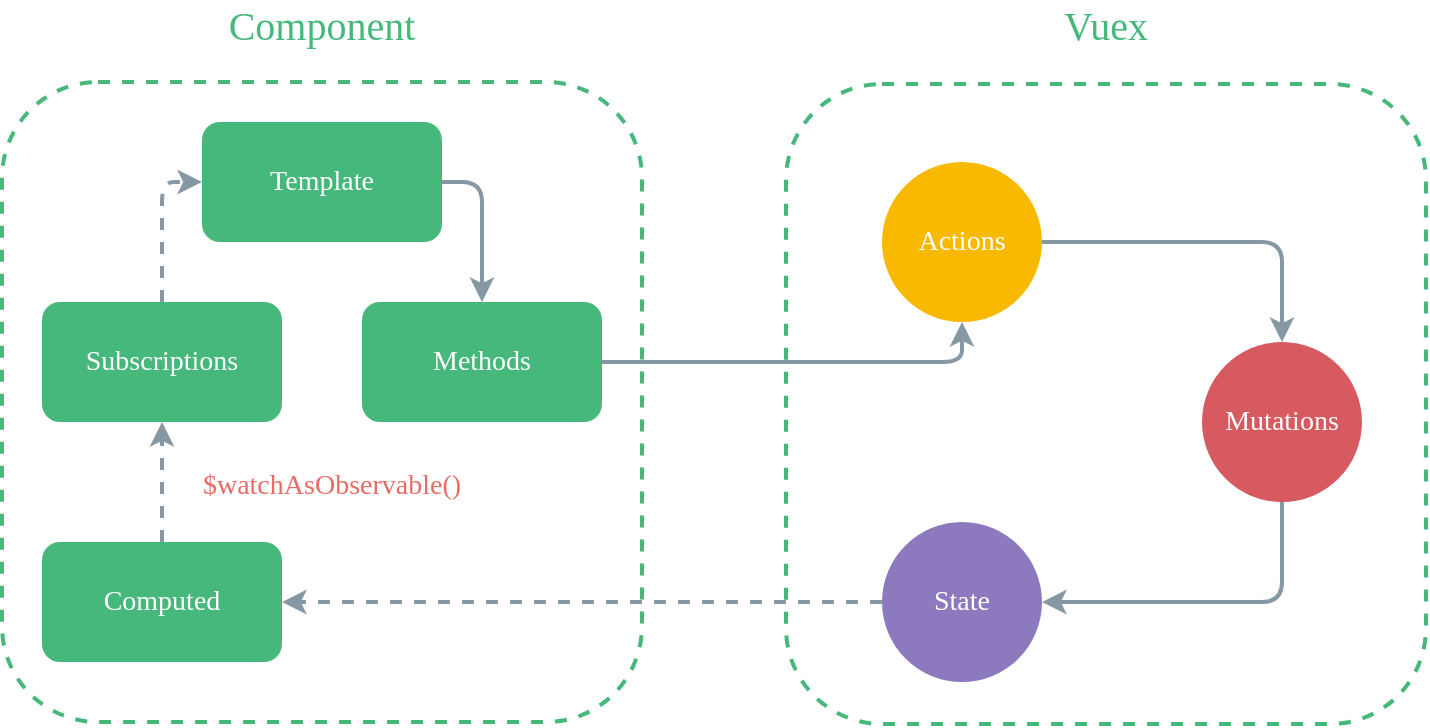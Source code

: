 <mxfile version="10.5.8" type="device"><diagram id="Z9Wtqe_Jb94ih3rO0hPk" name="Page-1"><mxGraphModel dx="758" dy="548" grid="1" gridSize="10" guides="1" tooltips="1" connect="1" arrows="1" fold="1" page="1" pageScale="1" pageWidth="827" pageHeight="1169" math="0" shadow="0"><root><mxCell id="0"/><mxCell id="1" parent="0"/><mxCell id="KYG-VRE78iXky67F7178-1" value="" style="rounded=1;whiteSpace=wrap;html=1;dashed=1;strokeColor=#47b87b;strokeWidth=2;fillColor=none;" vertex="1" parent="1"><mxGeometry x="40" y="120" width="320" height="320" as="geometry"/></mxCell><mxCell id="KYG-VRE78iXky67F7178-4" value="&lt;font color=&quot;#ffffff&quot; style=&quot;font-size: 14px;&quot;&gt;Template&lt;/font&gt;" style="rounded=1;whiteSpace=wrap;html=1;dashed=1;strokeColor=none;strokeWidth=2;fillColor=#47b87b;fontFamily=Verdana;fontSize=14;" vertex="1" parent="1"><mxGeometry x="140" y="140" width="120" height="60" as="geometry"/></mxCell><mxCell id="KYG-VRE78iXky67F7178-5" value="&lt;font color=&quot;#ffffff&quot; style=&quot;font-size: 14px;&quot;&gt;Methods&lt;/font&gt;" style="whiteSpace=wrap;html=1;dashed=1;strokeColor=none;strokeWidth=2;fillColor=#47b87b;fontFamily=Verdana;fontSize=14;rounded=1;" vertex="1" parent="1"><mxGeometry x="220" y="230" width="120" height="60" as="geometry"/></mxCell><mxCell id="KYG-VRE78iXky67F7178-6" value="&lt;font color=&quot;#ffffff&quot; style=&quot;font-size: 14px;&quot;&gt;Subscriptions&lt;/font&gt;" style="rounded=1;whiteSpace=wrap;html=1;dashed=1;strokeColor=none;strokeWidth=2;fillColor=#47b87b;fontSize=14;fontFamily=Verdana;" vertex="1" parent="1"><mxGeometry x="60" y="230" width="120" height="60" as="geometry"/></mxCell><mxCell id="KYG-VRE78iXky67F7178-7" value="&lt;font color=&quot;#ffffff&quot; style=&quot;font-size: 14px;&quot;&gt;Computed&lt;/font&gt;" style="rounded=1;whiteSpace=wrap;html=1;dashed=1;strokeColor=none;strokeWidth=2;fillColor=#47b87b;fontSize=14;fontFamily=Verdana;" vertex="1" parent="1"><mxGeometry x="60" y="350" width="120" height="60" as="geometry"/></mxCell><mxCell id="KYG-VRE78iXky67F7178-8" value="" style="rounded=1;whiteSpace=wrap;html=1;dashed=1;strokeColor=#47b87b;strokeWidth=2;fillColor=none;perimeterSpacing=0;comic=0;" vertex="1" parent="1"><mxGeometry x="432" y="121" width="320" height="320" as="geometry"/></mxCell><mxCell id="KYG-VRE78iXky67F7178-17" style="edgeStyle=orthogonalEdgeStyle;rounded=1;orthogonalLoop=1;jettySize=auto;html=1;exitX=0;exitY=0.5;exitDx=0;exitDy=0;entryX=1;entryY=0.5;entryDx=0;entryDy=0;fontFamily=Verdana;fontSize=14;strokeColor=#8698a4;strokeWidth=2;jumpStyle=none;dashed=1;" edge="1" parent="1" source="KYG-VRE78iXky67F7178-10" target="KYG-VRE78iXky67F7178-7"><mxGeometry relative="1" as="geometry"/></mxCell><mxCell id="KYG-VRE78iXky67F7178-10" value="&lt;font color=&quot;#ffffff&quot; face=&quot;Verdana&quot; style=&quot;font-size: 14px&quot;&gt;State&lt;/font&gt;" style="ellipse;whiteSpace=wrap;html=1;aspect=fixed;dashed=1;comic=0;strokeColor=none;strokeWidth=2;fillColor=#8d7abe;" vertex="1" parent="1"><mxGeometry x="480" y="340" width="80" height="80" as="geometry"/></mxCell><mxCell id="KYG-VRE78iXky67F7178-26" style="edgeStyle=orthogonalEdgeStyle;rounded=1;jumpStyle=none;orthogonalLoop=1;jettySize=auto;html=1;exitX=0.5;exitY=1;exitDx=0;exitDy=0;entryX=1;entryY=0.5;entryDx=0;entryDy=0;strokeColor=#8698a4;strokeWidth=2;fontFamily=Verdana;fontSize=14;" edge="1" parent="1" source="KYG-VRE78iXky67F7178-11" target="KYG-VRE78iXky67F7178-10"><mxGeometry relative="1" as="geometry"/></mxCell><mxCell id="KYG-VRE78iXky67F7178-11" value="&lt;font color=&quot;#ffffff&quot; face=&quot;Verdana&quot; style=&quot;font-size: 14px&quot;&gt;Mutations&lt;/font&gt;" style="ellipse;whiteSpace=wrap;html=1;aspect=fixed;dashed=1;comic=0;strokeColor=none;strokeWidth=2;fillColor=#d65a5f;" vertex="1" parent="1"><mxGeometry x="640" y="250" width="80" height="80" as="geometry"/></mxCell><mxCell id="KYG-VRE78iXky67F7178-12" value="&lt;font color=&quot;#ffffff&quot; face=&quot;Verdana&quot; style=&quot;font-size: 14px&quot;&gt;Actions&lt;/font&gt;" style="ellipse;whiteSpace=wrap;html=1;aspect=fixed;dashed=1;comic=0;strokeColor=none;strokeWidth=2;fillColor=#f9b900;" vertex="1" parent="1"><mxGeometry x="480" y="160" width="80" height="80" as="geometry"/></mxCell><mxCell id="KYG-VRE78iXky67F7178-20" style="edgeStyle=orthogonalEdgeStyle;orthogonalLoop=1;jettySize=auto;html=1;exitX=1;exitY=0.5;exitDx=0;exitDy=0;entryX=0.5;entryY=1;entryDx=0;entryDy=0;fontFamily=Verdana;fontSize=14;strokeColor=#8698a4;strokeWidth=2;rounded=1;" edge="1" parent="1" source="KYG-VRE78iXky67F7178-5" target="KYG-VRE78iXky67F7178-12"><mxGeometry relative="1" as="geometry"><mxPoint x="500" y="370" as="sourcePoint"/><mxPoint x="190" y="370" as="targetPoint"/></mxGeometry></mxCell><mxCell id="KYG-VRE78iXky67F7178-21" style="edgeStyle=orthogonalEdgeStyle;rounded=1;orthogonalLoop=1;jettySize=auto;html=1;exitX=0.5;exitY=0;exitDx=0;exitDy=0;entryX=0.5;entryY=1;entryDx=0;entryDy=0;fontFamily=Verdana;fontSize=14;strokeColor=#8698a4;strokeWidth=2;dashed=1;" edge="1" parent="1" source="KYG-VRE78iXky67F7178-7" target="KYG-VRE78iXky67F7178-6"><mxGeometry relative="1" as="geometry"><mxPoint x="390" y="319.5" as="sourcePoint"/><mxPoint x="80" y="319.5" as="targetPoint"/></mxGeometry></mxCell><mxCell id="KYG-VRE78iXky67F7178-23" style="edgeStyle=orthogonalEdgeStyle;rounded=1;orthogonalLoop=1;jettySize=auto;html=1;entryX=0;entryY=0.5;entryDx=0;entryDy=0;fontFamily=Verdana;fontSize=14;strokeColor=#8698a4;strokeWidth=2;dashed=1;" edge="1" parent="1" target="KYG-VRE78iXky67F7178-4"><mxGeometry relative="1" as="geometry"><mxPoint x="120" y="230" as="sourcePoint"/><mxPoint x="130" y="300" as="targetPoint"/><Array as="points"><mxPoint x="120" y="170"/></Array></mxGeometry></mxCell><mxCell id="KYG-VRE78iXky67F7178-24" style="edgeStyle=orthogonalEdgeStyle;orthogonalLoop=1;jettySize=auto;html=1;exitX=1;exitY=0.5;exitDx=0;exitDy=0;entryX=0.5;entryY=0;entryDx=0;entryDy=0;fontFamily=Verdana;fontSize=14;strokeColor=#8698a4;strokeWidth=2;rounded=1;" edge="1" parent="1" source="KYG-VRE78iXky67F7178-4" target="KYG-VRE78iXky67F7178-5"><mxGeometry relative="1" as="geometry"><mxPoint x="260" y="180" as="sourcePoint"/><mxPoint x="440" y="160" as="targetPoint"/></mxGeometry></mxCell><mxCell id="KYG-VRE78iXky67F7178-25" style="edgeStyle=orthogonalEdgeStyle;orthogonalLoop=1;jettySize=auto;html=1;entryX=0.5;entryY=0;entryDx=0;entryDy=0;fontFamily=Verdana;fontSize=14;strokeColor=#8698a4;strokeWidth=2;rounded=1;exitX=1;exitY=0.5;exitDx=0;exitDy=0;" edge="1" parent="1" source="KYG-VRE78iXky67F7178-12" target="KYG-VRE78iXky67F7178-11"><mxGeometry relative="1" as="geometry"><mxPoint x="580" y="190" as="sourcePoint"/><mxPoint x="760" y="170" as="targetPoint"/></mxGeometry></mxCell><mxCell id="KYG-VRE78iXky67F7178-27" value="&lt;font style=&quot;font-size: 20px&quot; color=&quot;#47b87b&quot;&gt;Vuex&lt;/font&gt;" style="text;html=1;strokeColor=none;fillColor=none;align=center;verticalAlign=middle;whiteSpace=wrap;rounded=0;dashed=1;comic=0;fontFamily=Verdana;fontSize=14;" vertex="1" parent="1"><mxGeometry x="572" y="81" width="40" height="20" as="geometry"/></mxCell><mxCell id="KYG-VRE78iXky67F7178-28" value="&lt;font style=&quot;font-size: 20px&quot; color=&quot;#47b87b&quot;&gt;Component&lt;/font&gt;" style="text;html=1;strokeColor=none;fillColor=none;align=center;verticalAlign=middle;whiteSpace=wrap;rounded=0;dashed=1;comic=0;fontFamily=Verdana;fontSize=14;" vertex="1" parent="1"><mxGeometry x="180" y="81" width="40" height="20" as="geometry"/></mxCell><mxCell id="KYG-VRE78iXky67F7178-31" value="&lt;div&gt;&lt;font&gt;$watchAsObservable()&lt;/font&gt;&lt;/div&gt;" style="text;html=1;strokeColor=none;fillColor=none;align=center;verticalAlign=middle;whiteSpace=wrap;rounded=0;dashed=1;comic=0;fontFamily=Verdana;fontSize=14;fontColor=#EA6B66;" vertex="1" parent="1"><mxGeometry x="185" y="312" width="40" height="20" as="geometry"/></mxCell></root></mxGraphModel></diagram></mxfile>